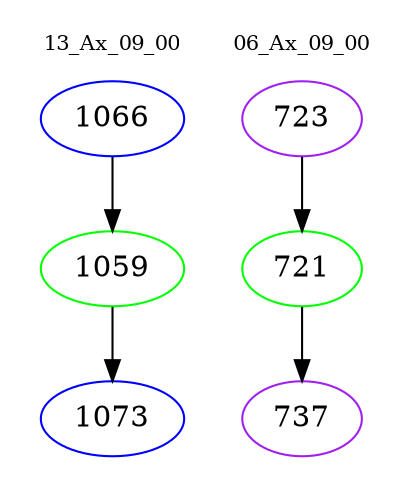 digraph{
subgraph cluster_0 {
color = white
label = "13_Ax_09_00";
fontsize=10;
T0_1066 [label="1066", color="blue"]
T0_1066 -> T0_1059 [color="black"]
T0_1059 [label="1059", color="green"]
T0_1059 -> T0_1073 [color="black"]
T0_1073 [label="1073", color="blue"]
}
subgraph cluster_1 {
color = white
label = "06_Ax_09_00";
fontsize=10;
T1_723 [label="723", color="purple"]
T1_723 -> T1_721 [color="black"]
T1_721 [label="721", color="green"]
T1_721 -> T1_737 [color="black"]
T1_737 [label="737", color="purple"]
}
}
